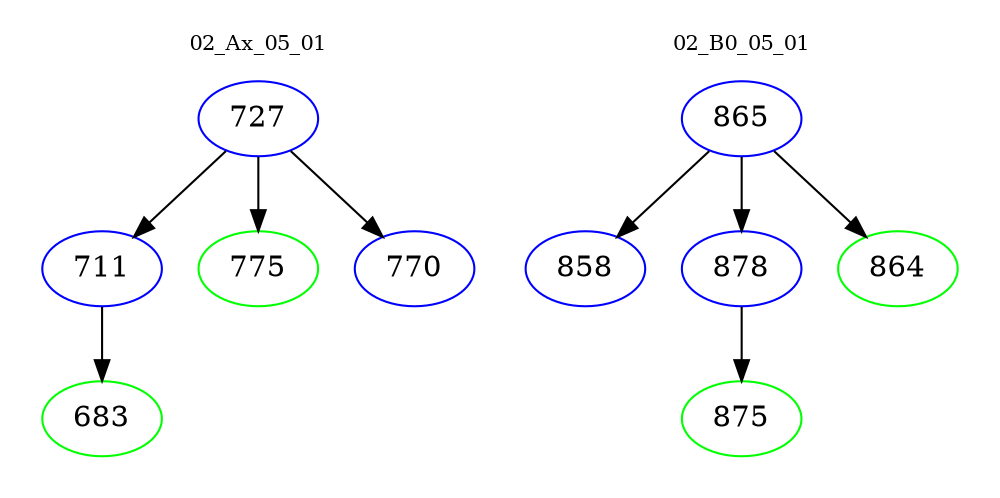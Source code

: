 digraph{
subgraph cluster_0 {
color = white
label = "02_Ax_05_01";
fontsize=10;
T0_727 [label="727", color="blue"]
T0_727 -> T0_711 [color="black"]
T0_711 [label="711", color="blue"]
T0_711 -> T0_683 [color="black"]
T0_683 [label="683", color="green"]
T0_727 -> T0_775 [color="black"]
T0_775 [label="775", color="green"]
T0_727 -> T0_770 [color="black"]
T0_770 [label="770", color="blue"]
}
subgraph cluster_1 {
color = white
label = "02_B0_05_01";
fontsize=10;
T1_865 [label="865", color="blue"]
T1_865 -> T1_858 [color="black"]
T1_858 [label="858", color="blue"]
T1_865 -> T1_878 [color="black"]
T1_878 [label="878", color="blue"]
T1_878 -> T1_875 [color="black"]
T1_875 [label="875", color="green"]
T1_865 -> T1_864 [color="black"]
T1_864 [label="864", color="green"]
}
}
